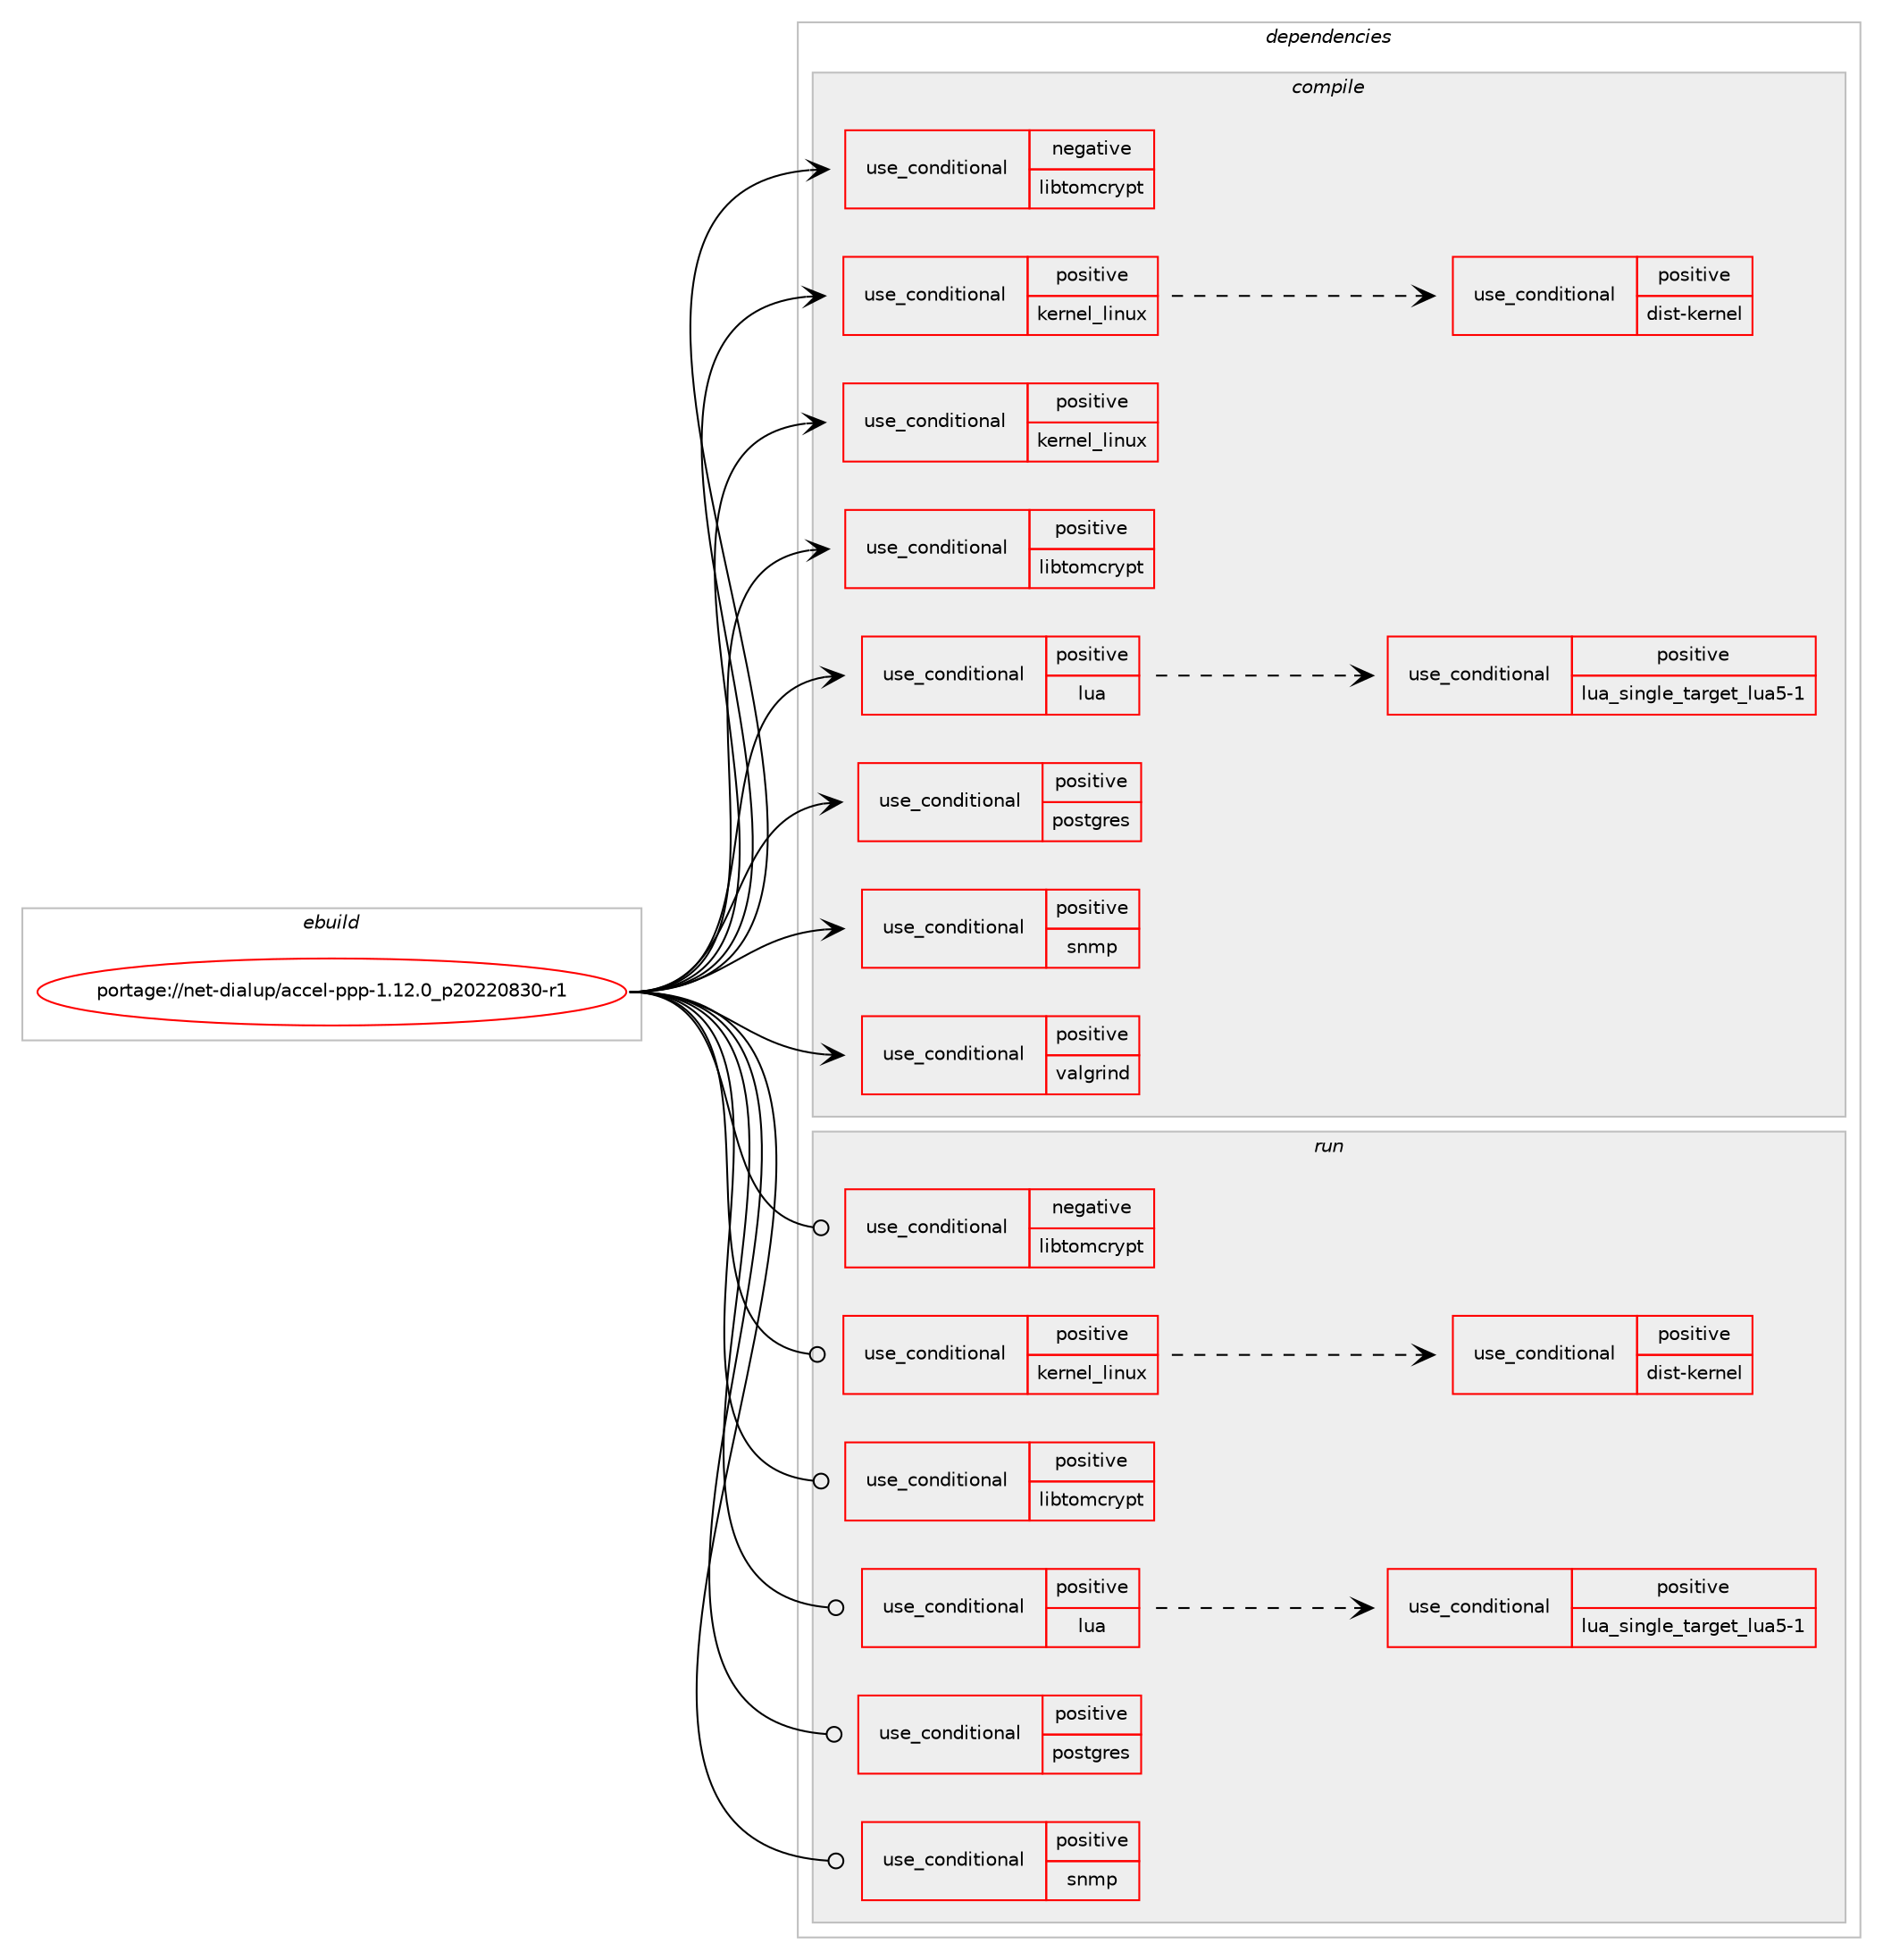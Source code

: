 digraph prolog {

# *************
# Graph options
# *************

newrank=true;
concentrate=true;
compound=true;
graph [rankdir=LR,fontname=Helvetica,fontsize=10,ranksep=1.5];#, ranksep=2.5, nodesep=0.2];
edge  [arrowhead=vee];
node  [fontname=Helvetica,fontsize=10];

# **********
# The ebuild
# **********

subgraph cluster_leftcol {
color=gray;
rank=same;
label=<<i>ebuild</i>>;
id [label="portage://net-dialup/accel-ppp-1.12.0_p20220830-r1", color=red, width=4, href="../net-dialup/accel-ppp-1.12.0_p20220830-r1.svg"];
}

# ****************
# The dependencies
# ****************

subgraph cluster_midcol {
color=gray;
label=<<i>dependencies</i>>;
subgraph cluster_compile {
fillcolor="#eeeeee";
style=filled;
label=<<i>compile</i>>;
subgraph cond613 {
dependency755 [label=<<TABLE BORDER="0" CELLBORDER="1" CELLSPACING="0" CELLPADDING="4"><TR><TD ROWSPAN="3" CELLPADDING="10">use_conditional</TD></TR><TR><TD>negative</TD></TR><TR><TD>libtomcrypt</TD></TR></TABLE>>, shape=none, color=red];
# *** BEGIN UNKNOWN DEPENDENCY TYPE (TODO) ***
# dependency755 -> package_dependency(portage://net-dialup/accel-ppp-1.12.0_p20220830-r1,install,no,dev-libs,openssl,none,[,,],[slot(0),equal],[])
# *** END UNKNOWN DEPENDENCY TYPE (TODO) ***

}
id:e -> dependency755:w [weight=20,style="solid",arrowhead="vee"];
subgraph cond614 {
dependency756 [label=<<TABLE BORDER="0" CELLBORDER="1" CELLSPACING="0" CELLPADDING="4"><TR><TD ROWSPAN="3" CELLPADDING="10">use_conditional</TD></TR><TR><TD>positive</TD></TR><TR><TD>kernel_linux</TD></TR></TABLE>>, shape=none, color=red];
# *** BEGIN UNKNOWN DEPENDENCY TYPE (TODO) ***
# dependency756 -> package_dependency(portage://net-dialup/accel-ppp-1.12.0_p20220830-r1,install,no,sys-apps,kmod,none,[,,],[],[use(enable(tools),none)])
# *** END UNKNOWN DEPENDENCY TYPE (TODO) ***

subgraph cond615 {
dependency757 [label=<<TABLE BORDER="0" CELLBORDER="1" CELLSPACING="0" CELLPADDING="4"><TR><TD ROWSPAN="3" CELLPADDING="10">use_conditional</TD></TR><TR><TD>positive</TD></TR><TR><TD>dist-kernel</TD></TR></TABLE>>, shape=none, color=red];
# *** BEGIN UNKNOWN DEPENDENCY TYPE (TODO) ***
# dependency757 -> package_dependency(portage://net-dialup/accel-ppp-1.12.0_p20220830-r1,install,no,virtual,dist-kernel,none,[,,],any_same_slot,[])
# *** END UNKNOWN DEPENDENCY TYPE (TODO) ***

}
dependency756:e -> dependency757:w [weight=20,style="dashed",arrowhead="vee"];
}
id:e -> dependency756:w [weight=20,style="solid",arrowhead="vee"];
subgraph cond616 {
dependency758 [label=<<TABLE BORDER="0" CELLBORDER="1" CELLSPACING="0" CELLPADDING="4"><TR><TD ROWSPAN="3" CELLPADDING="10">use_conditional</TD></TR><TR><TD>positive</TD></TR><TR><TD>kernel_linux</TD></TR></TABLE>>, shape=none, color=red];
# *** BEGIN UNKNOWN DEPENDENCY TYPE (TODO) ***
# dependency758 -> package_dependency(portage://net-dialup/accel-ppp-1.12.0_p20220830-r1,install,no,virtual,linux-sources,none,[,,],[],[])
# *** END UNKNOWN DEPENDENCY TYPE (TODO) ***

# *** BEGIN UNKNOWN DEPENDENCY TYPE (TODO) ***
# dependency758 -> package_dependency(portage://net-dialup/accel-ppp-1.12.0_p20220830-r1,install,no,virtual,libelf,none,[,,],[],[])
# *** END UNKNOWN DEPENDENCY TYPE (TODO) ***

}
id:e -> dependency758:w [weight=20,style="solid",arrowhead="vee"];
subgraph cond617 {
dependency759 [label=<<TABLE BORDER="0" CELLBORDER="1" CELLSPACING="0" CELLPADDING="4"><TR><TD ROWSPAN="3" CELLPADDING="10">use_conditional</TD></TR><TR><TD>positive</TD></TR><TR><TD>libtomcrypt</TD></TR></TABLE>>, shape=none, color=red];
# *** BEGIN UNKNOWN DEPENDENCY TYPE (TODO) ***
# dependency759 -> package_dependency(portage://net-dialup/accel-ppp-1.12.0_p20220830-r1,install,no,dev-libs,libtomcrypt,none,[,,],[slot(0),equal],[])
# *** END UNKNOWN DEPENDENCY TYPE (TODO) ***

}
id:e -> dependency759:w [weight=20,style="solid",arrowhead="vee"];
subgraph cond618 {
dependency760 [label=<<TABLE BORDER="0" CELLBORDER="1" CELLSPACING="0" CELLPADDING="4"><TR><TD ROWSPAN="3" CELLPADDING="10">use_conditional</TD></TR><TR><TD>positive</TD></TR><TR><TD>lua</TD></TR></TABLE>>, shape=none, color=red];
subgraph cond619 {
dependency761 [label=<<TABLE BORDER="0" CELLBORDER="1" CELLSPACING="0" CELLPADDING="4"><TR><TD ROWSPAN="3" CELLPADDING="10">use_conditional</TD></TR><TR><TD>positive</TD></TR><TR><TD>lua_single_target_lua5-1</TD></TR></TABLE>>, shape=none, color=red];
# *** BEGIN UNKNOWN DEPENDENCY TYPE (TODO) ***
# dependency761 -> package_dependency(portage://net-dialup/accel-ppp-1.12.0_p20220830-r1,install,no,dev-lang,lua,none,[,,],[slot(5.1)],[])
# *** END UNKNOWN DEPENDENCY TYPE (TODO) ***

}
dependency760:e -> dependency761:w [weight=20,style="dashed",arrowhead="vee"];
}
id:e -> dependency760:w [weight=20,style="solid",arrowhead="vee"];
subgraph cond620 {
dependency762 [label=<<TABLE BORDER="0" CELLBORDER="1" CELLSPACING="0" CELLPADDING="4"><TR><TD ROWSPAN="3" CELLPADDING="10">use_conditional</TD></TR><TR><TD>positive</TD></TR><TR><TD>postgres</TD></TR></TABLE>>, shape=none, color=red];
# *** BEGIN UNKNOWN DEPENDENCY TYPE (TODO) ***
# dependency762 -> package_dependency(portage://net-dialup/accel-ppp-1.12.0_p20220830-r1,install,no,dev-db,postgresql,none,[,,],any_different_slot,[])
# *** END UNKNOWN DEPENDENCY TYPE (TODO) ***

}
id:e -> dependency762:w [weight=20,style="solid",arrowhead="vee"];
subgraph cond621 {
dependency763 [label=<<TABLE BORDER="0" CELLBORDER="1" CELLSPACING="0" CELLPADDING="4"><TR><TD ROWSPAN="3" CELLPADDING="10">use_conditional</TD></TR><TR><TD>positive</TD></TR><TR><TD>snmp</TD></TR></TABLE>>, shape=none, color=red];
# *** BEGIN UNKNOWN DEPENDENCY TYPE (TODO) ***
# dependency763 -> package_dependency(portage://net-dialup/accel-ppp-1.12.0_p20220830-r1,install,no,net-analyzer,net-snmp,none,[,,],[],[])
# *** END UNKNOWN DEPENDENCY TYPE (TODO) ***

}
id:e -> dependency763:w [weight=20,style="solid",arrowhead="vee"];
subgraph cond622 {
dependency764 [label=<<TABLE BORDER="0" CELLBORDER="1" CELLSPACING="0" CELLPADDING="4"><TR><TD ROWSPAN="3" CELLPADDING="10">use_conditional</TD></TR><TR><TD>positive</TD></TR><TR><TD>valgrind</TD></TR></TABLE>>, shape=none, color=red];
# *** BEGIN UNKNOWN DEPENDENCY TYPE (TODO) ***
# dependency764 -> package_dependency(portage://net-dialup/accel-ppp-1.12.0_p20220830-r1,install,no,dev-debug,valgrind,none,[,,],[],[])
# *** END UNKNOWN DEPENDENCY TYPE (TODO) ***

}
id:e -> dependency764:w [weight=20,style="solid",arrowhead="vee"];
# *** BEGIN UNKNOWN DEPENDENCY TYPE (TODO) ***
# id -> package_dependency(portage://net-dialup/accel-ppp-1.12.0_p20220830-r1,install,no,dev-libs,libpcre,none,[,,],[],[])
# *** END UNKNOWN DEPENDENCY TYPE (TODO) ***

}
subgraph cluster_compileandrun {
fillcolor="#eeeeee";
style=filled;
label=<<i>compile and run</i>>;
}
subgraph cluster_run {
fillcolor="#eeeeee";
style=filled;
label=<<i>run</i>>;
subgraph cond623 {
dependency765 [label=<<TABLE BORDER="0" CELLBORDER="1" CELLSPACING="0" CELLPADDING="4"><TR><TD ROWSPAN="3" CELLPADDING="10">use_conditional</TD></TR><TR><TD>negative</TD></TR><TR><TD>libtomcrypt</TD></TR></TABLE>>, shape=none, color=red];
# *** BEGIN UNKNOWN DEPENDENCY TYPE (TODO) ***
# dependency765 -> package_dependency(portage://net-dialup/accel-ppp-1.12.0_p20220830-r1,run,no,dev-libs,openssl,none,[,,],[slot(0),equal],[])
# *** END UNKNOWN DEPENDENCY TYPE (TODO) ***

}
id:e -> dependency765:w [weight=20,style="solid",arrowhead="odot"];
subgraph cond624 {
dependency766 [label=<<TABLE BORDER="0" CELLBORDER="1" CELLSPACING="0" CELLPADDING="4"><TR><TD ROWSPAN="3" CELLPADDING="10">use_conditional</TD></TR><TR><TD>positive</TD></TR><TR><TD>kernel_linux</TD></TR></TABLE>>, shape=none, color=red];
# *** BEGIN UNKNOWN DEPENDENCY TYPE (TODO) ***
# dependency766 -> package_dependency(portage://net-dialup/accel-ppp-1.12.0_p20220830-r1,run,no,sys-apps,kmod,none,[,,],[],[use(enable(tools),none)])
# *** END UNKNOWN DEPENDENCY TYPE (TODO) ***

subgraph cond625 {
dependency767 [label=<<TABLE BORDER="0" CELLBORDER="1" CELLSPACING="0" CELLPADDING="4"><TR><TD ROWSPAN="3" CELLPADDING="10">use_conditional</TD></TR><TR><TD>positive</TD></TR><TR><TD>dist-kernel</TD></TR></TABLE>>, shape=none, color=red];
# *** BEGIN UNKNOWN DEPENDENCY TYPE (TODO) ***
# dependency767 -> package_dependency(portage://net-dialup/accel-ppp-1.12.0_p20220830-r1,run,no,virtual,dist-kernel,none,[,,],any_same_slot,[])
# *** END UNKNOWN DEPENDENCY TYPE (TODO) ***

}
dependency766:e -> dependency767:w [weight=20,style="dashed",arrowhead="vee"];
}
id:e -> dependency766:w [weight=20,style="solid",arrowhead="odot"];
subgraph cond626 {
dependency768 [label=<<TABLE BORDER="0" CELLBORDER="1" CELLSPACING="0" CELLPADDING="4"><TR><TD ROWSPAN="3" CELLPADDING="10">use_conditional</TD></TR><TR><TD>positive</TD></TR><TR><TD>libtomcrypt</TD></TR></TABLE>>, shape=none, color=red];
# *** BEGIN UNKNOWN DEPENDENCY TYPE (TODO) ***
# dependency768 -> package_dependency(portage://net-dialup/accel-ppp-1.12.0_p20220830-r1,run,no,dev-libs,libtomcrypt,none,[,,],[slot(0),equal],[])
# *** END UNKNOWN DEPENDENCY TYPE (TODO) ***

}
id:e -> dependency768:w [weight=20,style="solid",arrowhead="odot"];
subgraph cond627 {
dependency769 [label=<<TABLE BORDER="0" CELLBORDER="1" CELLSPACING="0" CELLPADDING="4"><TR><TD ROWSPAN="3" CELLPADDING="10">use_conditional</TD></TR><TR><TD>positive</TD></TR><TR><TD>lua</TD></TR></TABLE>>, shape=none, color=red];
subgraph cond628 {
dependency770 [label=<<TABLE BORDER="0" CELLBORDER="1" CELLSPACING="0" CELLPADDING="4"><TR><TD ROWSPAN="3" CELLPADDING="10">use_conditional</TD></TR><TR><TD>positive</TD></TR><TR><TD>lua_single_target_lua5-1</TD></TR></TABLE>>, shape=none, color=red];
# *** BEGIN UNKNOWN DEPENDENCY TYPE (TODO) ***
# dependency770 -> package_dependency(portage://net-dialup/accel-ppp-1.12.0_p20220830-r1,run,no,dev-lang,lua,none,[,,],[slot(5.1)],[])
# *** END UNKNOWN DEPENDENCY TYPE (TODO) ***

}
dependency769:e -> dependency770:w [weight=20,style="dashed",arrowhead="vee"];
}
id:e -> dependency769:w [weight=20,style="solid",arrowhead="odot"];
subgraph cond629 {
dependency771 [label=<<TABLE BORDER="0" CELLBORDER="1" CELLSPACING="0" CELLPADDING="4"><TR><TD ROWSPAN="3" CELLPADDING="10">use_conditional</TD></TR><TR><TD>positive</TD></TR><TR><TD>postgres</TD></TR></TABLE>>, shape=none, color=red];
# *** BEGIN UNKNOWN DEPENDENCY TYPE (TODO) ***
# dependency771 -> package_dependency(portage://net-dialup/accel-ppp-1.12.0_p20220830-r1,run,no,dev-db,postgresql,none,[,,],any_different_slot,[])
# *** END UNKNOWN DEPENDENCY TYPE (TODO) ***

}
id:e -> dependency771:w [weight=20,style="solid",arrowhead="odot"];
subgraph cond630 {
dependency772 [label=<<TABLE BORDER="0" CELLBORDER="1" CELLSPACING="0" CELLPADDING="4"><TR><TD ROWSPAN="3" CELLPADDING="10">use_conditional</TD></TR><TR><TD>positive</TD></TR><TR><TD>snmp</TD></TR></TABLE>>, shape=none, color=red];
# *** BEGIN UNKNOWN DEPENDENCY TYPE (TODO) ***
# dependency772 -> package_dependency(portage://net-dialup/accel-ppp-1.12.0_p20220830-r1,run,no,net-analyzer,net-snmp,none,[,,],[],[])
# *** END UNKNOWN DEPENDENCY TYPE (TODO) ***

}
id:e -> dependency772:w [weight=20,style="solid",arrowhead="odot"];
# *** BEGIN UNKNOWN DEPENDENCY TYPE (TODO) ***
# id -> package_dependency(portage://net-dialup/accel-ppp-1.12.0_p20220830-r1,run,no,dev-libs,libpcre,none,[,,],[],[])
# *** END UNKNOWN DEPENDENCY TYPE (TODO) ***

}
}

# **************
# The candidates
# **************

subgraph cluster_choices {
rank=same;
color=gray;
label=<<i>candidates</i>>;

}

}
